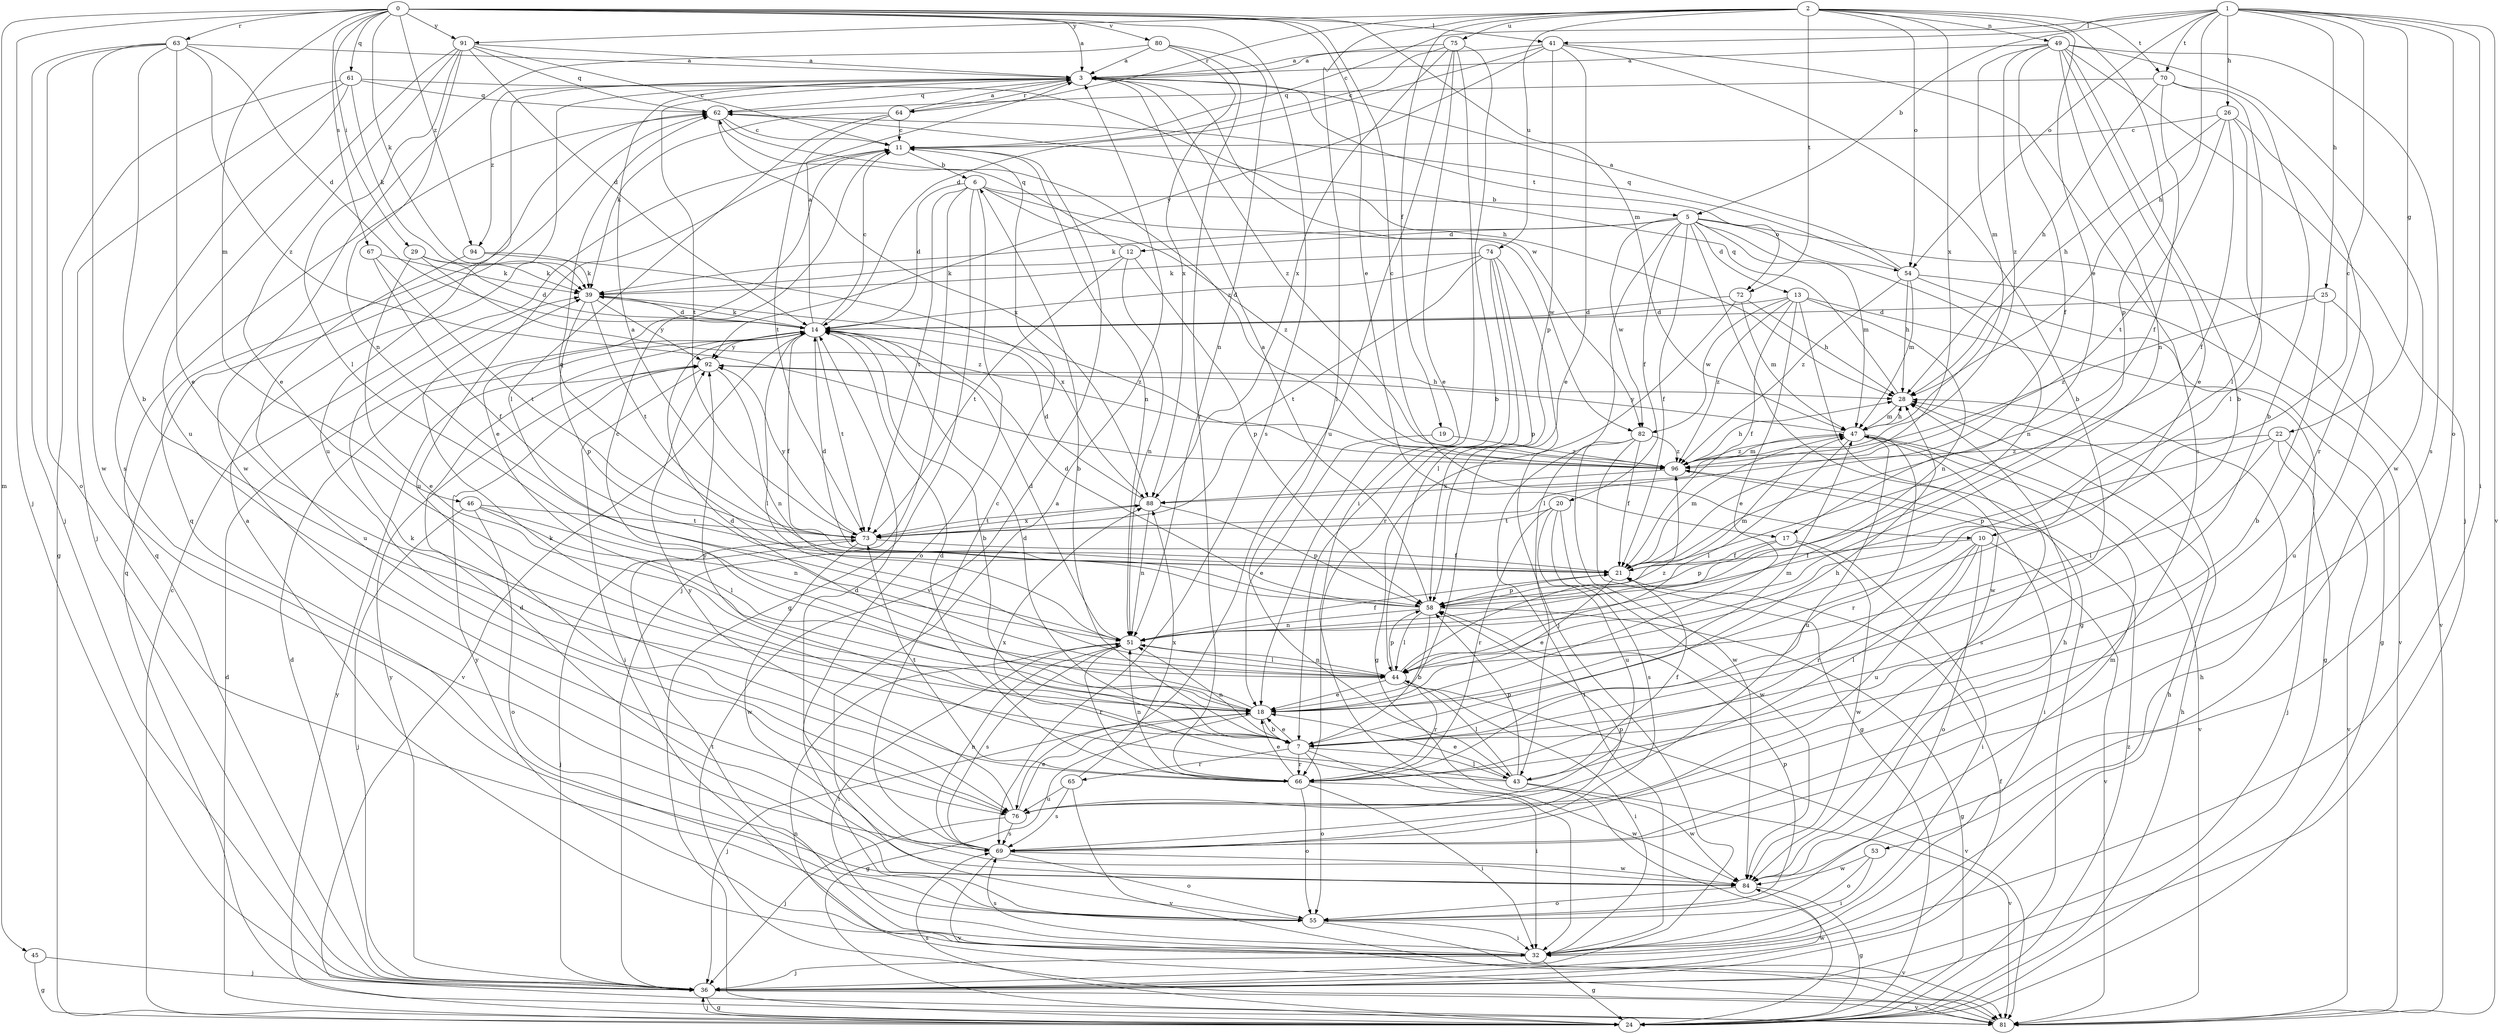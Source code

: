strict digraph  {
0;
1;
2;
3;
5;
6;
7;
10;
11;
12;
13;
14;
17;
18;
19;
20;
21;
22;
24;
25;
26;
28;
29;
32;
36;
39;
41;
43;
44;
45;
46;
47;
49;
51;
53;
54;
55;
58;
61;
62;
63;
64;
65;
66;
67;
69;
70;
72;
73;
74;
75;
76;
80;
81;
82;
84;
88;
91;
92;
94;
96;
0 -> 3  [label=a];
0 -> 10  [label=c];
0 -> 17  [label=e];
0 -> 29  [label=i];
0 -> 36  [label=j];
0 -> 39  [label=k];
0 -> 41  [label=l];
0 -> 45  [label=m];
0 -> 46  [label=m];
0 -> 47  [label=m];
0 -> 61  [label=q];
0 -> 63  [label=r];
0 -> 67  [label=s];
0 -> 69  [label=s];
0 -> 80  [label=v];
0 -> 91  [label=y];
0 -> 94  [label=z];
1 -> 5  [label=b];
1 -> 10  [label=c];
1 -> 11  [label=c];
1 -> 22  [label=g];
1 -> 25  [label=h];
1 -> 26  [label=h];
1 -> 28  [label=h];
1 -> 32  [label=i];
1 -> 41  [label=l];
1 -> 53  [label=o];
1 -> 54  [label=o];
1 -> 70  [label=t];
1 -> 81  [label=v];
2 -> 17  [label=e];
2 -> 19  [label=f];
2 -> 43  [label=l];
2 -> 49  [label=n];
2 -> 54  [label=o];
2 -> 58  [label=p];
2 -> 64  [label=r];
2 -> 70  [label=t];
2 -> 72  [label=t];
2 -> 74  [label=u];
2 -> 75  [label=u];
2 -> 88  [label=x];
2 -> 91  [label=y];
3 -> 62  [label=q];
3 -> 64  [label=r];
3 -> 72  [label=t];
3 -> 73  [label=t];
3 -> 76  [label=u];
3 -> 82  [label=w];
3 -> 94  [label=z];
3 -> 96  [label=z];
5 -> 12  [label=d];
5 -> 13  [label=d];
5 -> 20  [label=f];
5 -> 21  [label=f];
5 -> 24  [label=g];
5 -> 39  [label=k];
5 -> 43  [label=l];
5 -> 47  [label=m];
5 -> 51  [label=n];
5 -> 54  [label=o];
5 -> 81  [label=v];
5 -> 82  [label=w];
6 -> 5  [label=b];
6 -> 14  [label=d];
6 -> 24  [label=g];
6 -> 36  [label=j];
6 -> 55  [label=o];
6 -> 73  [label=t];
6 -> 82  [label=w];
6 -> 96  [label=z];
7 -> 6  [label=b];
7 -> 14  [label=d];
7 -> 18  [label=e];
7 -> 28  [label=h];
7 -> 32  [label=i];
7 -> 43  [label=l];
7 -> 51  [label=n];
7 -> 55  [label=o];
7 -> 65  [label=r];
7 -> 66  [label=r];
7 -> 92  [label=y];
10 -> 21  [label=f];
10 -> 43  [label=l];
10 -> 55  [label=o];
10 -> 66  [label=r];
10 -> 76  [label=u];
10 -> 81  [label=v];
11 -> 6  [label=b];
11 -> 18  [label=e];
11 -> 51  [label=n];
11 -> 76  [label=u];
11 -> 81  [label=v];
12 -> 39  [label=k];
12 -> 51  [label=n];
12 -> 58  [label=p];
12 -> 62  [label=q];
12 -> 73  [label=t];
13 -> 14  [label=d];
13 -> 18  [label=e];
13 -> 21  [label=f];
13 -> 24  [label=g];
13 -> 51  [label=n];
13 -> 82  [label=w];
13 -> 84  [label=w];
13 -> 96  [label=z];
14 -> 3  [label=a];
14 -> 7  [label=b];
14 -> 11  [label=c];
14 -> 21  [label=f];
14 -> 39  [label=k];
14 -> 44  [label=l];
14 -> 73  [label=t];
14 -> 81  [label=v];
14 -> 92  [label=y];
17 -> 21  [label=f];
17 -> 32  [label=i];
17 -> 58  [label=p];
17 -> 84  [label=w];
18 -> 7  [label=b];
18 -> 11  [label=c];
18 -> 14  [label=d];
18 -> 24  [label=g];
18 -> 36  [label=j];
18 -> 47  [label=m];
19 -> 18  [label=e];
19 -> 96  [label=z];
20 -> 66  [label=r];
20 -> 69  [label=s];
20 -> 73  [label=t];
20 -> 76  [label=u];
20 -> 84  [label=w];
21 -> 3  [label=a];
21 -> 14  [label=d];
21 -> 18  [label=e];
21 -> 47  [label=m];
21 -> 58  [label=p];
22 -> 36  [label=j];
22 -> 44  [label=l];
22 -> 58  [label=p];
22 -> 81  [label=v];
22 -> 96  [label=z];
24 -> 11  [label=c];
24 -> 14  [label=d];
24 -> 28  [label=h];
24 -> 36  [label=j];
24 -> 69  [label=s];
24 -> 92  [label=y];
24 -> 96  [label=z];
25 -> 7  [label=b];
25 -> 14  [label=d];
25 -> 76  [label=u];
25 -> 96  [label=z];
26 -> 11  [label=c];
26 -> 21  [label=f];
26 -> 28  [label=h];
26 -> 44  [label=l];
26 -> 66  [label=r];
26 -> 73  [label=t];
28 -> 47  [label=m];
28 -> 62  [label=q];
29 -> 14  [label=d];
29 -> 18  [label=e];
29 -> 39  [label=k];
29 -> 96  [label=z];
32 -> 3  [label=a];
32 -> 24  [label=g];
32 -> 28  [label=h];
32 -> 36  [label=j];
32 -> 69  [label=s];
32 -> 73  [label=t];
32 -> 92  [label=y];
36 -> 14  [label=d];
36 -> 21  [label=f];
36 -> 24  [label=g];
36 -> 28  [label=h];
36 -> 62  [label=q];
36 -> 81  [label=v];
36 -> 84  [label=w];
36 -> 92  [label=y];
39 -> 14  [label=d];
39 -> 58  [label=p];
39 -> 73  [label=t];
39 -> 92  [label=y];
39 -> 96  [label=z];
41 -> 3  [label=a];
41 -> 7  [label=b];
41 -> 14  [label=d];
41 -> 18  [label=e];
41 -> 58  [label=p];
41 -> 69  [label=s];
41 -> 92  [label=y];
43 -> 18  [label=e];
43 -> 21  [label=f];
43 -> 39  [label=k];
43 -> 44  [label=l];
43 -> 58  [label=p];
43 -> 81  [label=v];
43 -> 84  [label=w];
43 -> 88  [label=x];
44 -> 18  [label=e];
44 -> 32  [label=i];
44 -> 51  [label=n];
44 -> 58  [label=p];
44 -> 66  [label=r];
44 -> 81  [label=v];
44 -> 96  [label=z];
45 -> 24  [label=g];
45 -> 36  [label=j];
46 -> 36  [label=j];
46 -> 44  [label=l];
46 -> 51  [label=n];
46 -> 55  [label=o];
46 -> 73  [label=t];
47 -> 28  [label=h];
47 -> 44  [label=l];
47 -> 66  [label=r];
47 -> 69  [label=s];
47 -> 76  [label=u];
47 -> 81  [label=v];
47 -> 92  [label=y];
47 -> 96  [label=z];
49 -> 3  [label=a];
49 -> 7  [label=b];
49 -> 18  [label=e];
49 -> 21  [label=f];
49 -> 36  [label=j];
49 -> 47  [label=m];
49 -> 51  [label=n];
49 -> 69  [label=s];
49 -> 84  [label=w];
49 -> 96  [label=z];
51 -> 14  [label=d];
51 -> 21  [label=f];
51 -> 32  [label=i];
51 -> 44  [label=l];
51 -> 66  [label=r];
51 -> 69  [label=s];
53 -> 32  [label=i];
53 -> 55  [label=o];
53 -> 84  [label=w];
54 -> 3  [label=a];
54 -> 24  [label=g];
54 -> 28  [label=h];
54 -> 47  [label=m];
54 -> 62  [label=q];
54 -> 81  [label=v];
54 -> 96  [label=z];
55 -> 3  [label=a];
55 -> 32  [label=i];
55 -> 58  [label=p];
55 -> 62  [label=q];
55 -> 81  [label=v];
58 -> 3  [label=a];
58 -> 7  [label=b];
58 -> 14  [label=d];
58 -> 24  [label=g];
58 -> 44  [label=l];
58 -> 47  [label=m];
58 -> 51  [label=n];
58 -> 62  [label=q];
61 -> 24  [label=g];
61 -> 28  [label=h];
61 -> 36  [label=j];
61 -> 39  [label=k];
61 -> 62  [label=q];
61 -> 69  [label=s];
62 -> 11  [label=c];
62 -> 88  [label=x];
62 -> 96  [label=z];
63 -> 3  [label=a];
63 -> 7  [label=b];
63 -> 14  [label=d];
63 -> 18  [label=e];
63 -> 36  [label=j];
63 -> 55  [label=o];
63 -> 84  [label=w];
63 -> 96  [label=z];
64 -> 3  [label=a];
64 -> 11  [label=c];
64 -> 39  [label=k];
64 -> 44  [label=l];
64 -> 73  [label=t];
65 -> 69  [label=s];
65 -> 76  [label=u];
65 -> 81  [label=v];
65 -> 88  [label=x];
66 -> 14  [label=d];
66 -> 18  [label=e];
66 -> 32  [label=i];
66 -> 39  [label=k];
66 -> 51  [label=n];
66 -> 55  [label=o];
66 -> 73  [label=t];
66 -> 84  [label=w];
67 -> 21  [label=f];
67 -> 39  [label=k];
67 -> 73  [label=t];
69 -> 11  [label=c];
69 -> 14  [label=d];
69 -> 51  [label=n];
69 -> 55  [label=o];
69 -> 58  [label=p];
69 -> 81  [label=v];
69 -> 84  [label=w];
70 -> 7  [label=b];
70 -> 21  [label=f];
70 -> 28  [label=h];
70 -> 44  [label=l];
70 -> 62  [label=q];
72 -> 14  [label=d];
72 -> 24  [label=g];
72 -> 28  [label=h];
72 -> 47  [label=m];
73 -> 21  [label=f];
73 -> 36  [label=j];
73 -> 84  [label=w];
73 -> 88  [label=x];
73 -> 92  [label=y];
74 -> 14  [label=d];
74 -> 36  [label=j];
74 -> 39  [label=k];
74 -> 44  [label=l];
74 -> 58  [label=p];
74 -> 66  [label=r];
74 -> 73  [label=t];
75 -> 3  [label=a];
75 -> 7  [label=b];
75 -> 11  [label=c];
75 -> 18  [label=e];
75 -> 32  [label=i];
75 -> 76  [label=u];
75 -> 88  [label=x];
76 -> 18  [label=e];
76 -> 36  [label=j];
76 -> 69  [label=s];
76 -> 92  [label=y];
80 -> 3  [label=a];
80 -> 51  [label=n];
80 -> 66  [label=r];
80 -> 84  [label=w];
80 -> 88  [label=x];
81 -> 51  [label=n];
81 -> 62  [label=q];
82 -> 21  [label=f];
82 -> 24  [label=g];
82 -> 32  [label=i];
82 -> 84  [label=w];
82 -> 96  [label=z];
84 -> 14  [label=d];
84 -> 24  [label=g];
84 -> 28  [label=h];
84 -> 47  [label=m];
84 -> 55  [label=o];
88 -> 14  [label=d];
88 -> 51  [label=n];
88 -> 58  [label=p];
88 -> 73  [label=t];
91 -> 3  [label=a];
91 -> 11  [label=c];
91 -> 14  [label=d];
91 -> 18  [label=e];
91 -> 44  [label=l];
91 -> 51  [label=n];
91 -> 62  [label=q];
91 -> 76  [label=u];
92 -> 28  [label=h];
92 -> 32  [label=i];
92 -> 51  [label=n];
94 -> 39  [label=k];
94 -> 76  [label=u];
94 -> 88  [label=x];
96 -> 28  [label=h];
96 -> 32  [label=i];
96 -> 47  [label=m];
96 -> 88  [label=x];
}
